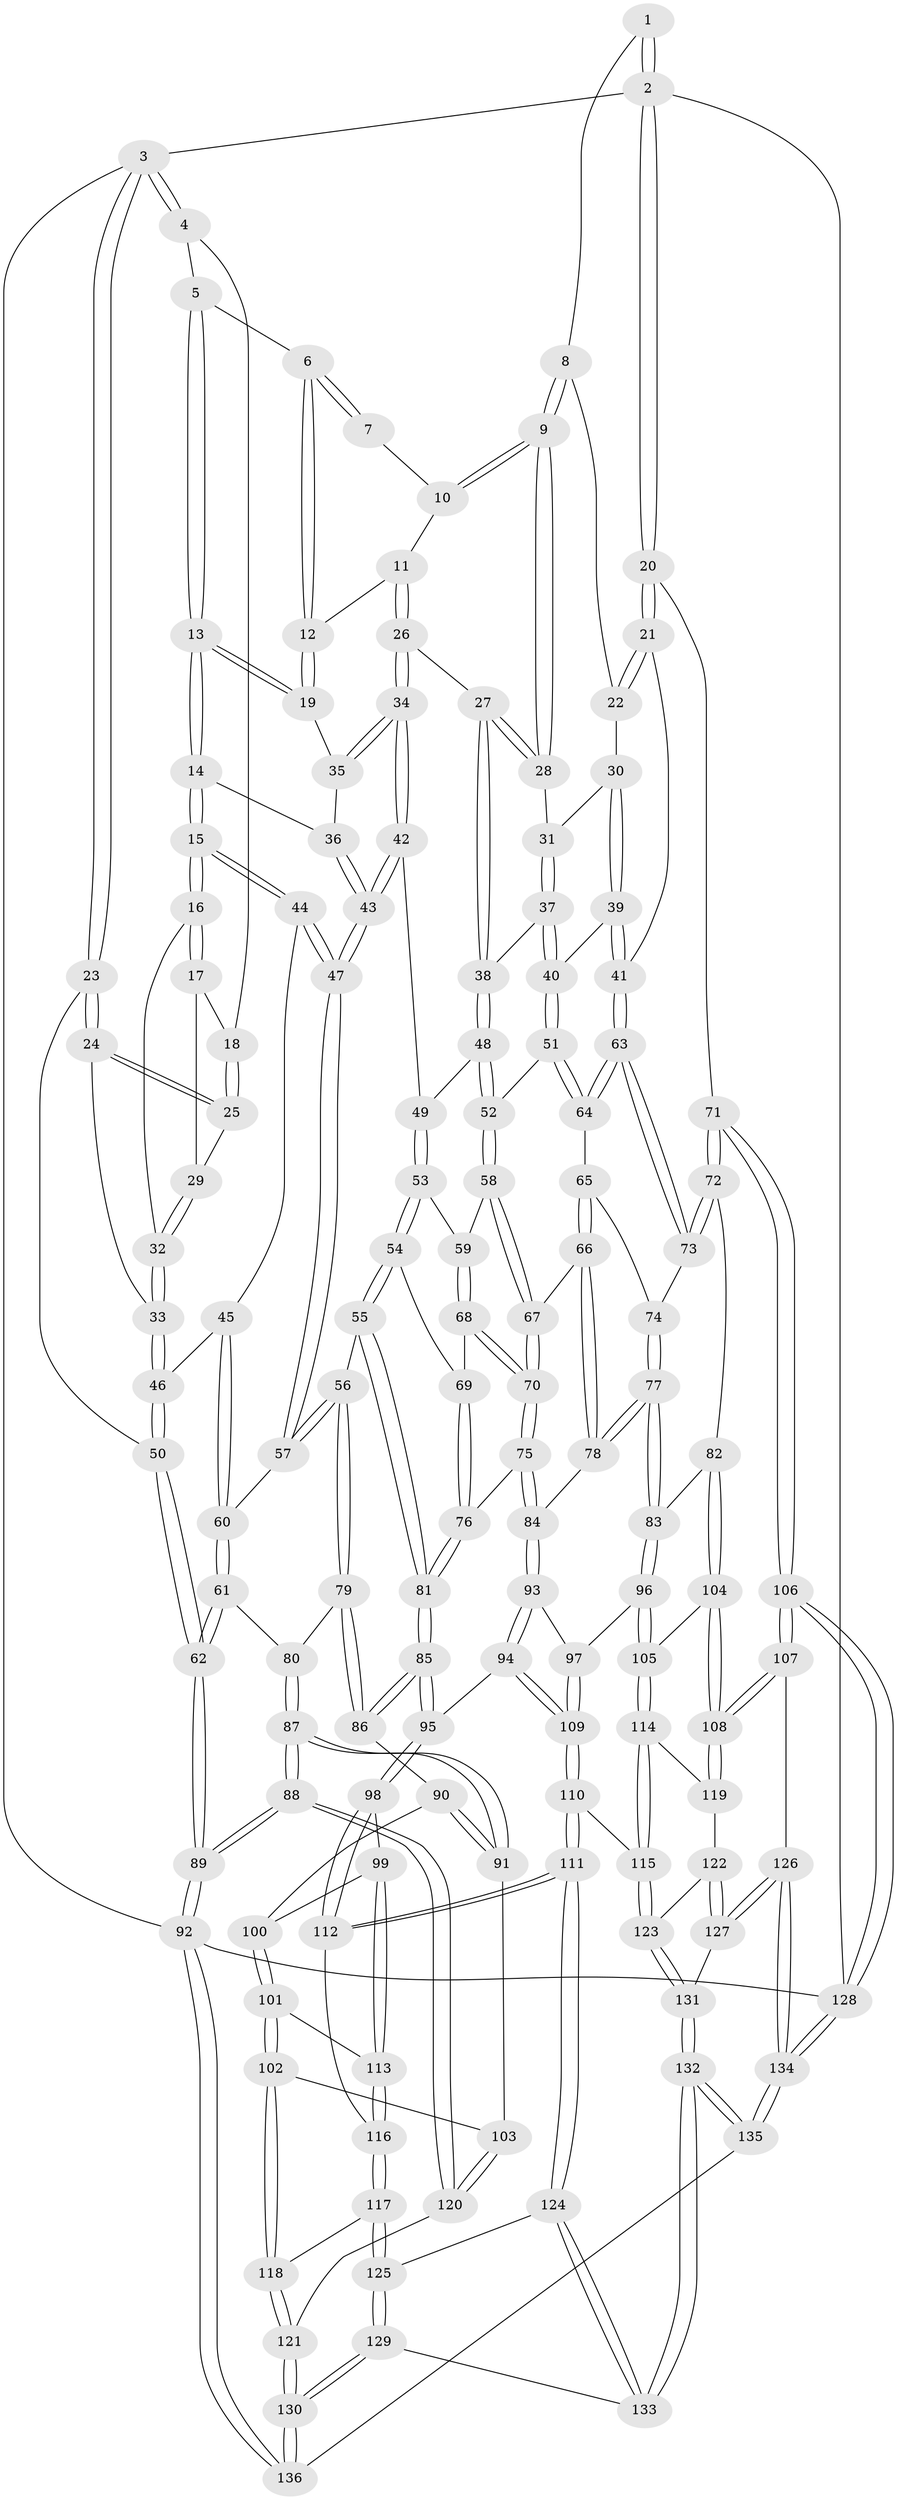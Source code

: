 // coarse degree distribution, {4: 0.4125, 6: 0.0875, 5: 0.3875, 3: 0.1125}
// Generated by graph-tools (version 1.1) at 2025/42/03/06/25 10:42:28]
// undirected, 136 vertices, 337 edges
graph export_dot {
graph [start="1"]
  node [color=gray90,style=filled];
  1 [pos="+0.7180337270416306+0"];
  2 [pos="+1+0"];
  3 [pos="+0+0"];
  4 [pos="+0.20794336793525225+0"];
  5 [pos="+0.31452317363075827+0"];
  6 [pos="+0.3175577274693272+0"];
  7 [pos="+0.3398739408164651+0"];
  8 [pos="+0.7173688741242231+0"];
  9 [pos="+0.5958935882254348+0.09066698685181993"];
  10 [pos="+0.463689240364016+0.014360337772107186"];
  11 [pos="+0.4668028592567649+0.08334133267163911"];
  12 [pos="+0.37844734548073156+0.12625997767518848"];
  13 [pos="+0.2633414051886229+0.15419281407320326"];
  14 [pos="+0.2426303645334357+0.18003630155856792"];
  15 [pos="+0.23518936016881997+0.18508724488041278"];
  16 [pos="+0.22117567358712067+0.17952507501444356"];
  17 [pos="+0.17352873121894472+0.10516327843747196"];
  18 [pos="+0.1479173017814528+0.012128853833015478"];
  19 [pos="+0.37780160487808395+0.13542778985058582"];
  20 [pos="+1+0.13568721147894897"];
  21 [pos="+1+0.17494908034171616"];
  22 [pos="+0.7809928252476769+0.058044112398678946"];
  23 [pos="+0+0.09118141433809915"];
  24 [pos="+0+0.1376233517430872"];
  25 [pos="+0.06802717401058693+0.10861862956587688"];
  26 [pos="+0.5078891777584206+0.1771088344318223"];
  27 [pos="+0.5570143140681063+0.1678132649576191"];
  28 [pos="+0.589385163619438+0.1301403597865284"];
  29 [pos="+0.10878112461354547+0.14614309082192184"];
  30 [pos="+0.7582606624016389+0.14553128773558852"];
  31 [pos="+0.6825855745971491+0.16363638232948402"];
  32 [pos="+0.12824357108663317+0.19767894515786613"];
  33 [pos="+0.09198461287556949+0.23424063996135067"];
  34 [pos="+0.4803237799073947+0.19634555075726506"];
  35 [pos="+0.38225887612582543+0.14232812539207856"];
  36 [pos="+0.3513719409619583+0.21567947521730127"];
  37 [pos="+0.6708766352899019+0.24462387988288667"];
  38 [pos="+0.6101732258065623+0.258490226573366"];
  39 [pos="+0.8061527150330968+0.2603599640424576"];
  40 [pos="+0.7821655421954146+0.294129693681343"];
  41 [pos="+1+0.19449313989315561"];
  42 [pos="+0.44780988055018506+0.28083222056098334"];
  43 [pos="+0.3837033012468411+0.29880502385472424"];
  44 [pos="+0.24022220903314365+0.25651176555787464"];
  45 [pos="+0.1333977117850021+0.3189346778373119"];
  46 [pos="+0.09093340152396895+0.26400802169189014"];
  47 [pos="+0.32616783839805374+0.3465083745850428"];
  48 [pos="+0.6002316931130595+0.30310297551471643"];
  49 [pos="+0.4511855646022051+0.28402952133976206"];
  50 [pos="+0+0.3737264679750253"];
  51 [pos="+0.7756886110872298+0.3237097902514151"];
  52 [pos="+0.614126568847039+0.3576010364392074"];
  53 [pos="+0.48404286874823543+0.3481168578841933"];
  54 [pos="+0.44325938475376037+0.44680522934604155"];
  55 [pos="+0.3924534216514954+0.4676194802106357"];
  56 [pos="+0.34962816836654187+0.45792364417961806"];
  57 [pos="+0.3248934325248969+0.35285585762863825"];
  58 [pos="+0.6087718585227992+0.36957168634753224"];
  59 [pos="+0.558938622891004+0.3853363275901288"];
  60 [pos="+0.13069232851825052+0.4013535638301585"];
  61 [pos="+0.11364627076192663+0.43325707664232155"];
  62 [pos="+0+0.5078109008281735"];
  63 [pos="+0.9139189766319022+0.4147367883913242"];
  64 [pos="+0.7796368185934476+0.3376179947287927"];
  65 [pos="+0.7641787304180427+0.4057924812624203"];
  66 [pos="+0.6915975305724735+0.4722925950779175"];
  67 [pos="+0.649314650863692+0.4609798753283064"];
  68 [pos="+0.5251912164641895+0.4418988039739074"];
  69 [pos="+0.4917271788032951+0.4516558351887192"];
  70 [pos="+0.5875087493757202+0.5145756123918778"];
  71 [pos="+1+0.6094581662064887"];
  72 [pos="+0.9706951642942246+0.5895336975049945"];
  73 [pos="+0.9151064138893021+0.4547992191812217"];
  74 [pos="+0.8055248549719454+0.45955697937275697"];
  75 [pos="+0.5728605488650196+0.5542153385747682"];
  76 [pos="+0.5311834475594813+0.579629403822936"];
  77 [pos="+0.7924356327048168+0.5824661690854238"];
  78 [pos="+0.7399864954456761+0.5696051709267297"];
  79 [pos="+0.2934896296967452+0.5190848780302276"];
  80 [pos="+0.17700848677825265+0.49311689994921937"];
  81 [pos="+0.49580042739524294+0.6131093164495283"];
  82 [pos="+0.8927346949311281+0.6264732067667289"];
  83 [pos="+0.8103320038113762+0.5942627777247957"];
  84 [pos="+0.6762808291916677+0.6064229623716244"];
  85 [pos="+0.4855858576851715+0.6500995243528056"];
  86 [pos="+0.29478564305144306+0.5397850951132436"];
  87 [pos="+0.11507261975126709+0.7156567313965818"];
  88 [pos="+0+0.8015145929563241"];
  89 [pos="+0+0.842579694394473"];
  90 [pos="+0.27501543661530375+0.6501138660074599"];
  91 [pos="+0.1906580267607045+0.7078229362758685"];
  92 [pos="+0+1"];
  93 [pos="+0.6671078103488172+0.6378615224558508"];
  94 [pos="+0.5463457960045927+0.6958525671931639"];
  95 [pos="+0.48525042917165195+0.6548213637631533"];
  96 [pos="+0.6999451424890587+0.7249200632372972"];
  97 [pos="+0.6957598577695453+0.7206136203138038"];
  98 [pos="+0.44570818685389957+0.6873137882685291"];
  99 [pos="+0.40570629053801754+0.6953000214842796"];
  100 [pos="+0.3141309783199664+0.6664101018246456"];
  101 [pos="+0.3226212517179151+0.7804532172467412"];
  102 [pos="+0.30815476687376686+0.792065150416409"];
  103 [pos="+0.2556149779231567+0.7730739116187525"];
  104 [pos="+0.8635708493977606+0.7185715264554378"];
  105 [pos="+0.7030781473447824+0.7318432185636323"];
  106 [pos="+1+1"];
  107 [pos="+0.8723937638721093+0.8008707173476153"];
  108 [pos="+0.8658006886909506+0.7905380533033365"];
  109 [pos="+0.5601368008782932+0.7168457461027147"];
  110 [pos="+0.5812805256668304+0.8052071831927412"];
  111 [pos="+0.5044707568590975+0.8527906279413885"];
  112 [pos="+0.4571197281466939+0.8039472922819915"];
  113 [pos="+0.3719436201639063+0.7542188564275297"];
  114 [pos="+0.6971347665387071+0.778798427018967"];
  115 [pos="+0.6488278140034972+0.8362660091401862"];
  116 [pos="+0.3878284784909595+0.8312050778055236"];
  117 [pos="+0.3688623144369864+0.8569254984104706"];
  118 [pos="+0.33875957416151625+0.8587343596086616"];
  119 [pos="+0.7897613333676542+0.8116310548910002"];
  120 [pos="+0.25317969797596535+0.8646320080516443"];
  121 [pos="+0.2887262839316668+0.9063572434928254"];
  122 [pos="+0.7650535869626415+0.8519747456787058"];
  123 [pos="+0.6549047713611366+0.8560416983310494"];
  124 [pos="+0.4964285149569555+0.8878023875792534"];
  125 [pos="+0.39752613703141626+0.8860965678542808"];
  126 [pos="+0.8112968950097609+0.9469212799910656"];
  127 [pos="+0.771439228078878+0.9098988547478484"];
  128 [pos="+1+1"];
  129 [pos="+0.39427582468507394+0.940093794028481"];
  130 [pos="+0.25892679582748496+1"];
  131 [pos="+0.6574250063514234+0.8897378995014067"];
  132 [pos="+0.5892093248414754+1"];
  133 [pos="+0.5199463407832265+0.9809194995541043"];
  134 [pos="+0.8878088047220168+1"];
  135 [pos="+0.5991603720004726+1"];
  136 [pos="+0.16403771664116845+1"];
  1 -- 2;
  1 -- 2;
  1 -- 8;
  2 -- 3;
  2 -- 20;
  2 -- 20;
  2 -- 128;
  3 -- 4;
  3 -- 4;
  3 -- 23;
  3 -- 23;
  3 -- 92;
  4 -- 5;
  4 -- 18;
  5 -- 6;
  5 -- 13;
  5 -- 13;
  6 -- 7;
  6 -- 7;
  6 -- 12;
  6 -- 12;
  7 -- 10;
  8 -- 9;
  8 -- 9;
  8 -- 22;
  9 -- 10;
  9 -- 10;
  9 -- 28;
  9 -- 28;
  10 -- 11;
  11 -- 12;
  11 -- 26;
  11 -- 26;
  12 -- 19;
  12 -- 19;
  13 -- 14;
  13 -- 14;
  13 -- 19;
  13 -- 19;
  14 -- 15;
  14 -- 15;
  14 -- 36;
  15 -- 16;
  15 -- 16;
  15 -- 44;
  15 -- 44;
  16 -- 17;
  16 -- 17;
  16 -- 32;
  17 -- 18;
  17 -- 29;
  18 -- 25;
  18 -- 25;
  19 -- 35;
  20 -- 21;
  20 -- 21;
  20 -- 71;
  21 -- 22;
  21 -- 22;
  21 -- 41;
  22 -- 30;
  23 -- 24;
  23 -- 24;
  23 -- 50;
  24 -- 25;
  24 -- 25;
  24 -- 33;
  25 -- 29;
  26 -- 27;
  26 -- 34;
  26 -- 34;
  27 -- 28;
  27 -- 28;
  27 -- 38;
  27 -- 38;
  28 -- 31;
  29 -- 32;
  29 -- 32;
  30 -- 31;
  30 -- 39;
  30 -- 39;
  31 -- 37;
  31 -- 37;
  32 -- 33;
  32 -- 33;
  33 -- 46;
  33 -- 46;
  34 -- 35;
  34 -- 35;
  34 -- 42;
  34 -- 42;
  35 -- 36;
  36 -- 43;
  36 -- 43;
  37 -- 38;
  37 -- 40;
  37 -- 40;
  38 -- 48;
  38 -- 48;
  39 -- 40;
  39 -- 41;
  39 -- 41;
  40 -- 51;
  40 -- 51;
  41 -- 63;
  41 -- 63;
  42 -- 43;
  42 -- 43;
  42 -- 49;
  43 -- 47;
  43 -- 47;
  44 -- 45;
  44 -- 47;
  44 -- 47;
  45 -- 46;
  45 -- 60;
  45 -- 60;
  46 -- 50;
  46 -- 50;
  47 -- 57;
  47 -- 57;
  48 -- 49;
  48 -- 52;
  48 -- 52;
  49 -- 53;
  49 -- 53;
  50 -- 62;
  50 -- 62;
  51 -- 52;
  51 -- 64;
  51 -- 64;
  52 -- 58;
  52 -- 58;
  53 -- 54;
  53 -- 54;
  53 -- 59;
  54 -- 55;
  54 -- 55;
  54 -- 69;
  55 -- 56;
  55 -- 81;
  55 -- 81;
  56 -- 57;
  56 -- 57;
  56 -- 79;
  56 -- 79;
  57 -- 60;
  58 -- 59;
  58 -- 67;
  58 -- 67;
  59 -- 68;
  59 -- 68;
  60 -- 61;
  60 -- 61;
  61 -- 62;
  61 -- 62;
  61 -- 80;
  62 -- 89;
  62 -- 89;
  63 -- 64;
  63 -- 64;
  63 -- 73;
  63 -- 73;
  64 -- 65;
  65 -- 66;
  65 -- 66;
  65 -- 74;
  66 -- 67;
  66 -- 78;
  66 -- 78;
  67 -- 70;
  67 -- 70;
  68 -- 69;
  68 -- 70;
  68 -- 70;
  69 -- 76;
  69 -- 76;
  70 -- 75;
  70 -- 75;
  71 -- 72;
  71 -- 72;
  71 -- 106;
  71 -- 106;
  72 -- 73;
  72 -- 73;
  72 -- 82;
  73 -- 74;
  74 -- 77;
  74 -- 77;
  75 -- 76;
  75 -- 84;
  75 -- 84;
  76 -- 81;
  76 -- 81;
  77 -- 78;
  77 -- 78;
  77 -- 83;
  77 -- 83;
  78 -- 84;
  79 -- 80;
  79 -- 86;
  79 -- 86;
  80 -- 87;
  80 -- 87;
  81 -- 85;
  81 -- 85;
  82 -- 83;
  82 -- 104;
  82 -- 104;
  83 -- 96;
  83 -- 96;
  84 -- 93;
  84 -- 93;
  85 -- 86;
  85 -- 86;
  85 -- 95;
  85 -- 95;
  86 -- 90;
  87 -- 88;
  87 -- 88;
  87 -- 91;
  87 -- 91;
  88 -- 89;
  88 -- 89;
  88 -- 120;
  88 -- 120;
  89 -- 92;
  89 -- 92;
  90 -- 91;
  90 -- 91;
  90 -- 100;
  91 -- 103;
  92 -- 136;
  92 -- 136;
  92 -- 128;
  93 -- 94;
  93 -- 94;
  93 -- 97;
  94 -- 95;
  94 -- 109;
  94 -- 109;
  95 -- 98;
  95 -- 98;
  96 -- 97;
  96 -- 105;
  96 -- 105;
  97 -- 109;
  97 -- 109;
  98 -- 99;
  98 -- 112;
  98 -- 112;
  99 -- 100;
  99 -- 113;
  99 -- 113;
  100 -- 101;
  100 -- 101;
  101 -- 102;
  101 -- 102;
  101 -- 113;
  102 -- 103;
  102 -- 118;
  102 -- 118;
  103 -- 120;
  103 -- 120;
  104 -- 105;
  104 -- 108;
  104 -- 108;
  105 -- 114;
  105 -- 114;
  106 -- 107;
  106 -- 107;
  106 -- 128;
  106 -- 128;
  107 -- 108;
  107 -- 108;
  107 -- 126;
  108 -- 119;
  108 -- 119;
  109 -- 110;
  109 -- 110;
  110 -- 111;
  110 -- 111;
  110 -- 115;
  111 -- 112;
  111 -- 112;
  111 -- 124;
  111 -- 124;
  112 -- 116;
  113 -- 116;
  113 -- 116;
  114 -- 115;
  114 -- 115;
  114 -- 119;
  115 -- 123;
  115 -- 123;
  116 -- 117;
  116 -- 117;
  117 -- 118;
  117 -- 125;
  117 -- 125;
  118 -- 121;
  118 -- 121;
  119 -- 122;
  120 -- 121;
  121 -- 130;
  121 -- 130;
  122 -- 123;
  122 -- 127;
  122 -- 127;
  123 -- 131;
  123 -- 131;
  124 -- 125;
  124 -- 133;
  124 -- 133;
  125 -- 129;
  125 -- 129;
  126 -- 127;
  126 -- 127;
  126 -- 134;
  126 -- 134;
  127 -- 131;
  128 -- 134;
  128 -- 134;
  129 -- 130;
  129 -- 130;
  129 -- 133;
  130 -- 136;
  130 -- 136;
  131 -- 132;
  131 -- 132;
  132 -- 133;
  132 -- 133;
  132 -- 135;
  132 -- 135;
  134 -- 135;
  134 -- 135;
  135 -- 136;
}
